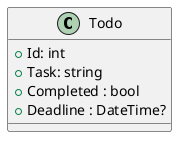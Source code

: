 @startuml Models
    class Todo{
        + Id: int
        + Task: string
        + Completed : bool
        + Deadline : DateTime?
    }
@enduml